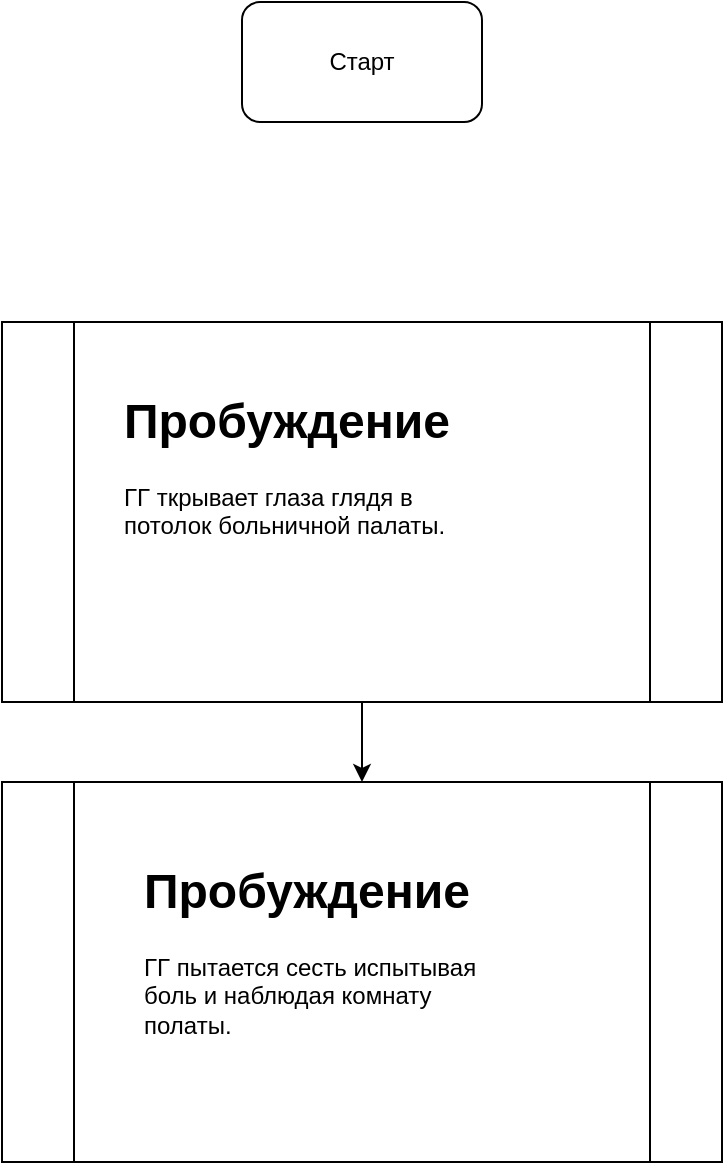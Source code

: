 <mxfile version="20.3.0" type="device"><diagram id="po3ieReGuPLOZ2hktJ6d" name="Страница 1"><mxGraphModel dx="1306" dy="865" grid="1" gridSize="10" guides="1" tooltips="1" connect="1" arrows="1" fold="1" page="1" pageScale="1" pageWidth="827" pageHeight="1169" math="0" shadow="0"><root><mxCell id="0"/><mxCell id="1" parent="0"/><mxCell id="QfndxG1jIouVDBZe1xRT-1" value="" style="rounded=1;whiteSpace=wrap;html=1;" vertex="1" parent="1"><mxGeometry x="354" y="40" width="120" height="60" as="geometry"/></mxCell><mxCell id="QfndxG1jIouVDBZe1xRT-2" value="Старт" style="text;html=1;strokeColor=none;fillColor=none;align=center;verticalAlign=middle;whiteSpace=wrap;rounded=0;" vertex="1" parent="1"><mxGeometry x="384" y="55" width="60" height="30" as="geometry"/></mxCell><mxCell id="QfndxG1jIouVDBZe1xRT-5" value="" style="shape=process;whiteSpace=wrap;html=1;backgroundOutline=1;" vertex="1" parent="1"><mxGeometry x="234" y="200" width="360" height="190" as="geometry"/></mxCell><mxCell id="QfndxG1jIouVDBZe1xRT-6" value="&lt;h1&gt;Пробуждение&lt;/h1&gt;&lt;p&gt;ГГ ткрывает глаза глядя в потолок больничной палаты.&lt;/p&gt;" style="text;html=1;strokeColor=none;fillColor=none;spacing=5;spacingTop=-20;whiteSpace=wrap;overflow=hidden;rounded=0;" vertex="1" parent="1"><mxGeometry x="290" y="230" width="190" height="120" as="geometry"/></mxCell><mxCell id="QfndxG1jIouVDBZe1xRT-7" value="" style="shape=process;whiteSpace=wrap;html=1;backgroundOutline=1;" vertex="1" parent="1"><mxGeometry x="234" y="430" width="360" height="190" as="geometry"/></mxCell><mxCell id="QfndxG1jIouVDBZe1xRT-8" value="" style="endArrow=classic;html=1;rounded=0;exitX=0.5;exitY=1;exitDx=0;exitDy=0;entryX=0.5;entryY=0;entryDx=0;entryDy=0;" edge="1" parent="1" source="QfndxG1jIouVDBZe1xRT-5" target="QfndxG1jIouVDBZe1xRT-7"><mxGeometry width="50" height="50" relative="1" as="geometry"><mxPoint x="390" y="670" as="sourcePoint"/><mxPoint x="440" y="620" as="targetPoint"/></mxGeometry></mxCell><mxCell id="QfndxG1jIouVDBZe1xRT-9" value="&lt;h1&gt;Пробуждение&lt;/h1&gt;&lt;p&gt;ГГ пытается сесть испытывая боль и наблюдая комнату полаты.&lt;/p&gt;" style="text;html=1;strokeColor=none;fillColor=none;spacing=5;spacingTop=-20;whiteSpace=wrap;overflow=hidden;rounded=0;" vertex="1" parent="1"><mxGeometry x="300" y="465" width="190" height="120" as="geometry"/></mxCell></root></mxGraphModel></diagram></mxfile>